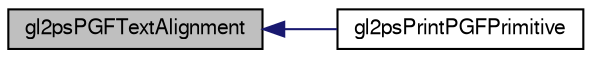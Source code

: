 digraph G
{
  edge [fontname="FreeSans",fontsize="10",labelfontname="FreeSans",labelfontsize="10"];
  node [fontname="FreeSans",fontsize="10",shape=record];
  rankdir="LR";
  Node1 [label="gl2psPGFTextAlignment",height=0.2,width=0.4,color="black", fillcolor="grey75", style="filled" fontcolor="black"];
  Node1 -> Node2 [dir="back",color="midnightblue",fontsize="10",style="solid",fontname="FreeSans"];
  Node2 [label="gl2psPrintPGFPrimitive",height=0.2,width=0.4,color="black", fillcolor="white", style="filled",URL="$gl2ps_8c.html#a2d67ade717897c3177e50fc818c157df"];
}
